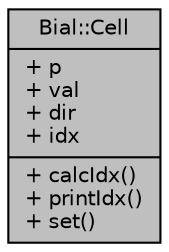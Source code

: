 digraph "Bial::Cell"
{
  edge [fontname="Helvetica",fontsize="10",labelfontname="Helvetica",labelfontsize="10"];
  node [fontname="Helvetica",fontsize="10",shape=record];
  Node1 [label="{Bial::Cell\n|+ p\l+ val\l+ dir\l+ idx\l|+ calcIdx()\l+ printIdx()\l+ set()\l}",height=0.2,width=0.4,color="black", fillcolor="grey75", style="filled", fontcolor="black"];
}
